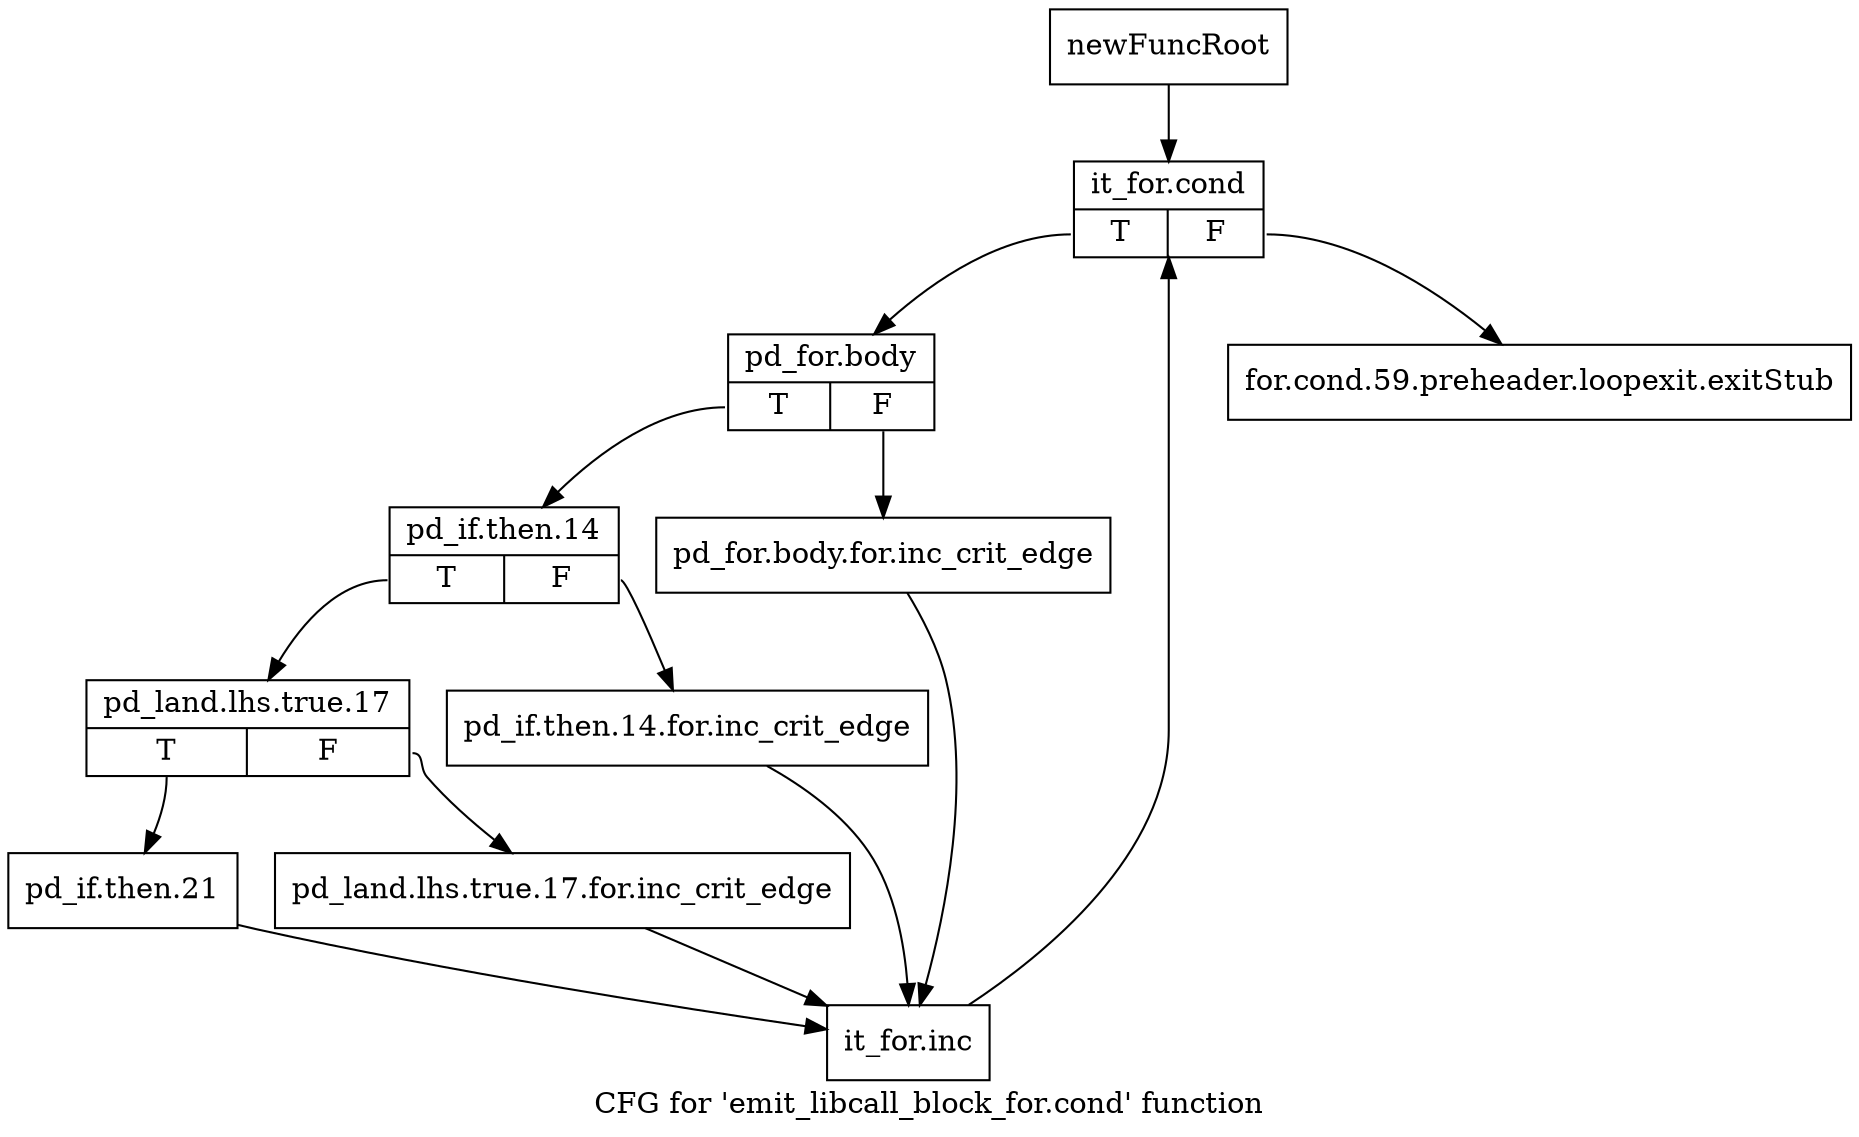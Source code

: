 digraph "CFG for 'emit_libcall_block_for.cond' function" {
	label="CFG for 'emit_libcall_block_for.cond' function";

	Node0xb6fff80 [shape=record,label="{newFuncRoot}"];
	Node0xb6fff80 -> Node0xb707fb0;
	Node0xb6fffd0 [shape=record,label="{for.cond.59.preheader.loopexit.exitStub}"];
	Node0xb707fb0 [shape=record,label="{it_for.cond|{<s0>T|<s1>F}}"];
	Node0xb707fb0:s0 -> Node0xb708000;
	Node0xb707fb0:s1 -> Node0xb6fffd0;
	Node0xb708000 [shape=record,label="{pd_for.body|{<s0>T|<s1>F}}"];
	Node0xb708000:s0 -> Node0xb7080a0;
	Node0xb708000:s1 -> Node0xb708050;
	Node0xb708050 [shape=record,label="{pd_for.body.for.inc_crit_edge}"];
	Node0xb708050 -> Node0xb708230;
	Node0xb7080a0 [shape=record,label="{pd_if.then.14|{<s0>T|<s1>F}}"];
	Node0xb7080a0:s0 -> Node0xb708140;
	Node0xb7080a0:s1 -> Node0xb7080f0;
	Node0xb7080f0 [shape=record,label="{pd_if.then.14.for.inc_crit_edge}"];
	Node0xb7080f0 -> Node0xb708230;
	Node0xb708140 [shape=record,label="{pd_land.lhs.true.17|{<s0>T|<s1>F}}"];
	Node0xb708140:s0 -> Node0xb7081e0;
	Node0xb708140:s1 -> Node0xb708190;
	Node0xb708190 [shape=record,label="{pd_land.lhs.true.17.for.inc_crit_edge}"];
	Node0xb708190 -> Node0xb708230;
	Node0xb7081e0 [shape=record,label="{pd_if.then.21}"];
	Node0xb7081e0 -> Node0xb708230;
	Node0xb708230 [shape=record,label="{it_for.inc}"];
	Node0xb708230 -> Node0xb707fb0;
}
